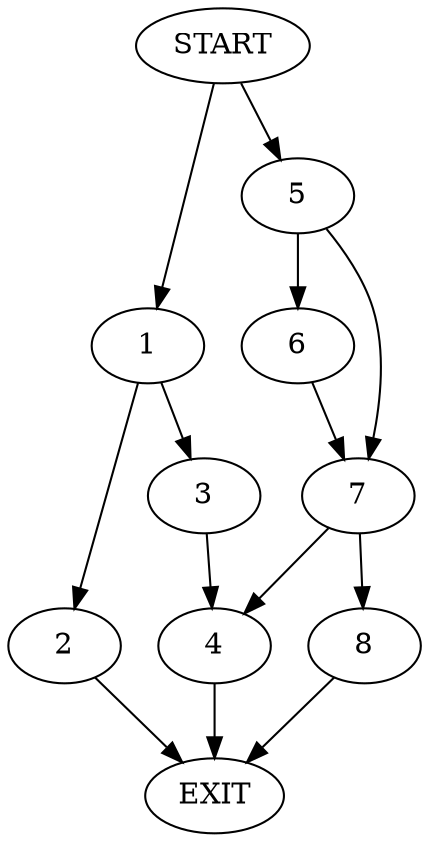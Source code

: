 digraph {
0 [label="START"]
9 [label="EXIT"]
0 -> 1
1 -> 2
1 -> 3
2 -> 9
3 -> 4
4 -> 9
0 -> 5
5 -> 6
5 -> 7
7 -> 4
7 -> 8
6 -> 7
8 -> 9
}

